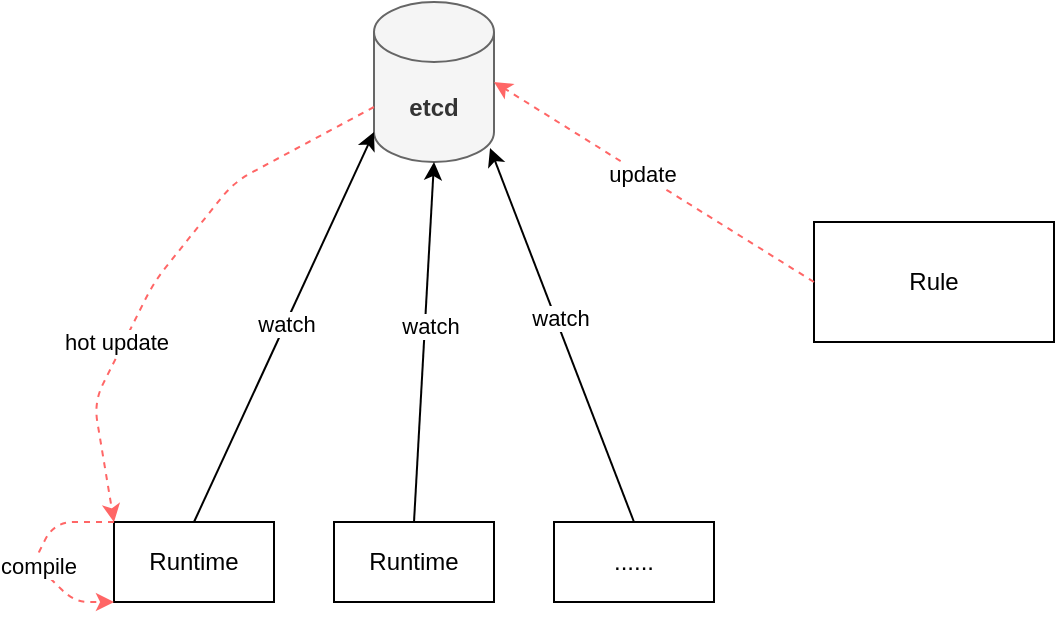 <mxfile version="14.2.9" type="github">
  <diagram id="YXEZ-63aJaoMx2h4u_g6" name="Page-1">
    <mxGraphModel dx="2084" dy="843" grid="1" gridSize="10" guides="1" tooltips="1" connect="1" arrows="1" fold="1" page="1" pageScale="1" pageWidth="827" pageHeight="1169" math="0" shadow="0">
      <root>
        <mxCell id="0" />
        <mxCell id="1" parent="0" />
        <mxCell id="gLNOnYdfMC5AI39kPb_9-2" value="&lt;b&gt;etcd&lt;/b&gt;" style="shape=cylinder3;whiteSpace=wrap;html=1;boundedLbl=1;backgroundOutline=1;size=15;fillColor=#f5f5f5;strokeColor=#666666;fontColor=#333333;" vertex="1" parent="1">
          <mxGeometry x="180" y="250" width="60" height="80" as="geometry" />
        </mxCell>
        <mxCell id="gLNOnYdfMC5AI39kPb_9-3" value="Runtime" style="rounded=0;whiteSpace=wrap;html=1;" vertex="1" parent="1">
          <mxGeometry x="50" y="510" width="80" height="40" as="geometry" />
        </mxCell>
        <mxCell id="gLNOnYdfMC5AI39kPb_9-4" value="Runtime" style="rounded=0;whiteSpace=wrap;html=1;" vertex="1" parent="1">
          <mxGeometry x="160" y="510" width="80" height="40" as="geometry" />
        </mxCell>
        <mxCell id="gLNOnYdfMC5AI39kPb_9-5" value="......" style="rounded=0;whiteSpace=wrap;html=1;" vertex="1" parent="1">
          <mxGeometry x="270" y="510" width="80" height="40" as="geometry" />
        </mxCell>
        <mxCell id="gLNOnYdfMC5AI39kPb_9-6" value="" style="endArrow=classic;html=1;exitX=0.5;exitY=0;exitDx=0;exitDy=0;entryX=0;entryY=1;entryDx=0;entryDy=-15;entryPerimeter=0;" edge="1" parent="1" source="gLNOnYdfMC5AI39kPb_9-3" target="gLNOnYdfMC5AI39kPb_9-2">
          <mxGeometry width="50" height="50" relative="1" as="geometry">
            <mxPoint x="140" y="400" as="sourcePoint" />
            <mxPoint x="190" y="350" as="targetPoint" />
          </mxGeometry>
        </mxCell>
        <mxCell id="gLNOnYdfMC5AI39kPb_9-8" value="watch" style="edgeLabel;html=1;align=center;verticalAlign=middle;resizable=0;points=[];" vertex="1" connectable="0" parent="gLNOnYdfMC5AI39kPb_9-6">
          <mxGeometry x="0.017" relative="1" as="geometry">
            <mxPoint as="offset" />
          </mxGeometry>
        </mxCell>
        <mxCell id="gLNOnYdfMC5AI39kPb_9-7" value="" style="endArrow=classic;html=1;exitX=0.5;exitY=0;exitDx=0;exitDy=0;entryX=0.5;entryY=1;entryDx=0;entryDy=0;entryPerimeter=0;" edge="1" parent="1" source="gLNOnYdfMC5AI39kPb_9-4" target="gLNOnYdfMC5AI39kPb_9-2">
          <mxGeometry width="50" height="50" relative="1" as="geometry">
            <mxPoint x="100" y="520" as="sourcePoint" />
            <mxPoint x="190" y="325" as="targetPoint" />
          </mxGeometry>
        </mxCell>
        <mxCell id="gLNOnYdfMC5AI39kPb_9-9" value="watch" style="edgeLabel;html=1;align=center;verticalAlign=middle;resizable=0;points=[];" vertex="1" connectable="0" parent="gLNOnYdfMC5AI39kPb_9-7">
          <mxGeometry x="0.09" y="-2" relative="1" as="geometry">
            <mxPoint as="offset" />
          </mxGeometry>
        </mxCell>
        <mxCell id="gLNOnYdfMC5AI39kPb_9-10" value="" style="endArrow=classic;html=1;exitX=0.5;exitY=0;exitDx=0;exitDy=0;entryX=0.967;entryY=0.913;entryDx=0;entryDy=0;entryPerimeter=0;" edge="1" parent="1" source="gLNOnYdfMC5AI39kPb_9-5" target="gLNOnYdfMC5AI39kPb_9-2">
          <mxGeometry width="50" height="50" relative="1" as="geometry">
            <mxPoint x="210" y="520" as="sourcePoint" />
            <mxPoint x="220" y="340" as="targetPoint" />
          </mxGeometry>
        </mxCell>
        <mxCell id="gLNOnYdfMC5AI39kPb_9-11" value="watch" style="edgeLabel;html=1;align=center;verticalAlign=middle;resizable=0;points=[];" vertex="1" connectable="0" parent="gLNOnYdfMC5AI39kPb_9-10">
          <mxGeometry x="0.09" y="-2" relative="1" as="geometry">
            <mxPoint as="offset" />
          </mxGeometry>
        </mxCell>
        <mxCell id="gLNOnYdfMC5AI39kPb_9-12" value="Rule" style="rounded=0;whiteSpace=wrap;html=1;" vertex="1" parent="1">
          <mxGeometry x="400" y="360" width="120" height="60" as="geometry" />
        </mxCell>
        <mxCell id="gLNOnYdfMC5AI39kPb_9-13" value="" style="endArrow=classic;html=1;exitX=0;exitY=0.5;exitDx=0;exitDy=0;entryX=1;entryY=0.5;entryDx=0;entryDy=0;entryPerimeter=0;dashed=1;strokeColor=#FF6666;" edge="1" parent="1" source="gLNOnYdfMC5AI39kPb_9-12" target="gLNOnYdfMC5AI39kPb_9-2">
          <mxGeometry width="50" height="50" relative="1" as="geometry">
            <mxPoint x="290" y="240" as="sourcePoint" />
            <mxPoint x="340" y="190" as="targetPoint" />
          </mxGeometry>
        </mxCell>
        <mxCell id="gLNOnYdfMC5AI39kPb_9-15" value="update" style="edgeLabel;html=1;align=center;verticalAlign=middle;resizable=0;points=[];" vertex="1" connectable="0" parent="gLNOnYdfMC5AI39kPb_9-13">
          <mxGeometry x="0.081" relative="1" as="geometry">
            <mxPoint as="offset" />
          </mxGeometry>
        </mxCell>
        <mxCell id="gLNOnYdfMC5AI39kPb_9-16" value="" style="endArrow=classic;html=1;dashed=1;exitX=0;exitY=0;exitDx=0;exitDy=52.5;exitPerimeter=0;entryX=0;entryY=0;entryDx=0;entryDy=0;strokeColor=#FF6666;" edge="1" parent="1" source="gLNOnYdfMC5AI39kPb_9-2" target="gLNOnYdfMC5AI39kPb_9-3">
          <mxGeometry width="50" height="50" relative="1" as="geometry">
            <mxPoint y="350" as="sourcePoint" />
            <mxPoint x="50" y="300" as="targetPoint" />
            <Array as="points">
              <mxPoint x="110" y="340" />
              <mxPoint x="70" y="390" />
              <mxPoint x="40" y="450" />
            </Array>
          </mxGeometry>
        </mxCell>
        <mxCell id="gLNOnYdfMC5AI39kPb_9-17" value="hot update" style="edgeLabel;html=1;align=center;verticalAlign=middle;resizable=0;points=[];" vertex="1" connectable="0" parent="gLNOnYdfMC5AI39kPb_9-16">
          <mxGeometry x="0.318" y="-4" relative="1" as="geometry">
            <mxPoint as="offset" />
          </mxGeometry>
        </mxCell>
        <mxCell id="gLNOnYdfMC5AI39kPb_9-18" value="" style="endArrow=classic;html=1;dashed=1;exitX=0;exitY=0;exitDx=0;exitDy=0;entryX=0;entryY=1;entryDx=0;entryDy=0;strokeColor=#FF6666;" edge="1" parent="1" source="gLNOnYdfMC5AI39kPb_9-3" target="gLNOnYdfMC5AI39kPb_9-3">
          <mxGeometry width="50" height="50" relative="1" as="geometry">
            <mxPoint x="70" y="650" as="sourcePoint" />
            <mxPoint x="120" y="600" as="targetPoint" />
            <Array as="points">
              <mxPoint x="20" y="510" />
              <mxPoint x="10" y="530" />
              <mxPoint x="30" y="550" />
            </Array>
          </mxGeometry>
        </mxCell>
        <mxCell id="gLNOnYdfMC5AI39kPb_9-20" value="compile" style="edgeLabel;html=1;align=center;verticalAlign=middle;resizable=0;points=[];" vertex="1" connectable="0" parent="gLNOnYdfMC5AI39kPb_9-18">
          <mxGeometry x="0.083" y="1" relative="1" as="geometry">
            <mxPoint y="1" as="offset" />
          </mxGeometry>
        </mxCell>
      </root>
    </mxGraphModel>
  </diagram>
</mxfile>
